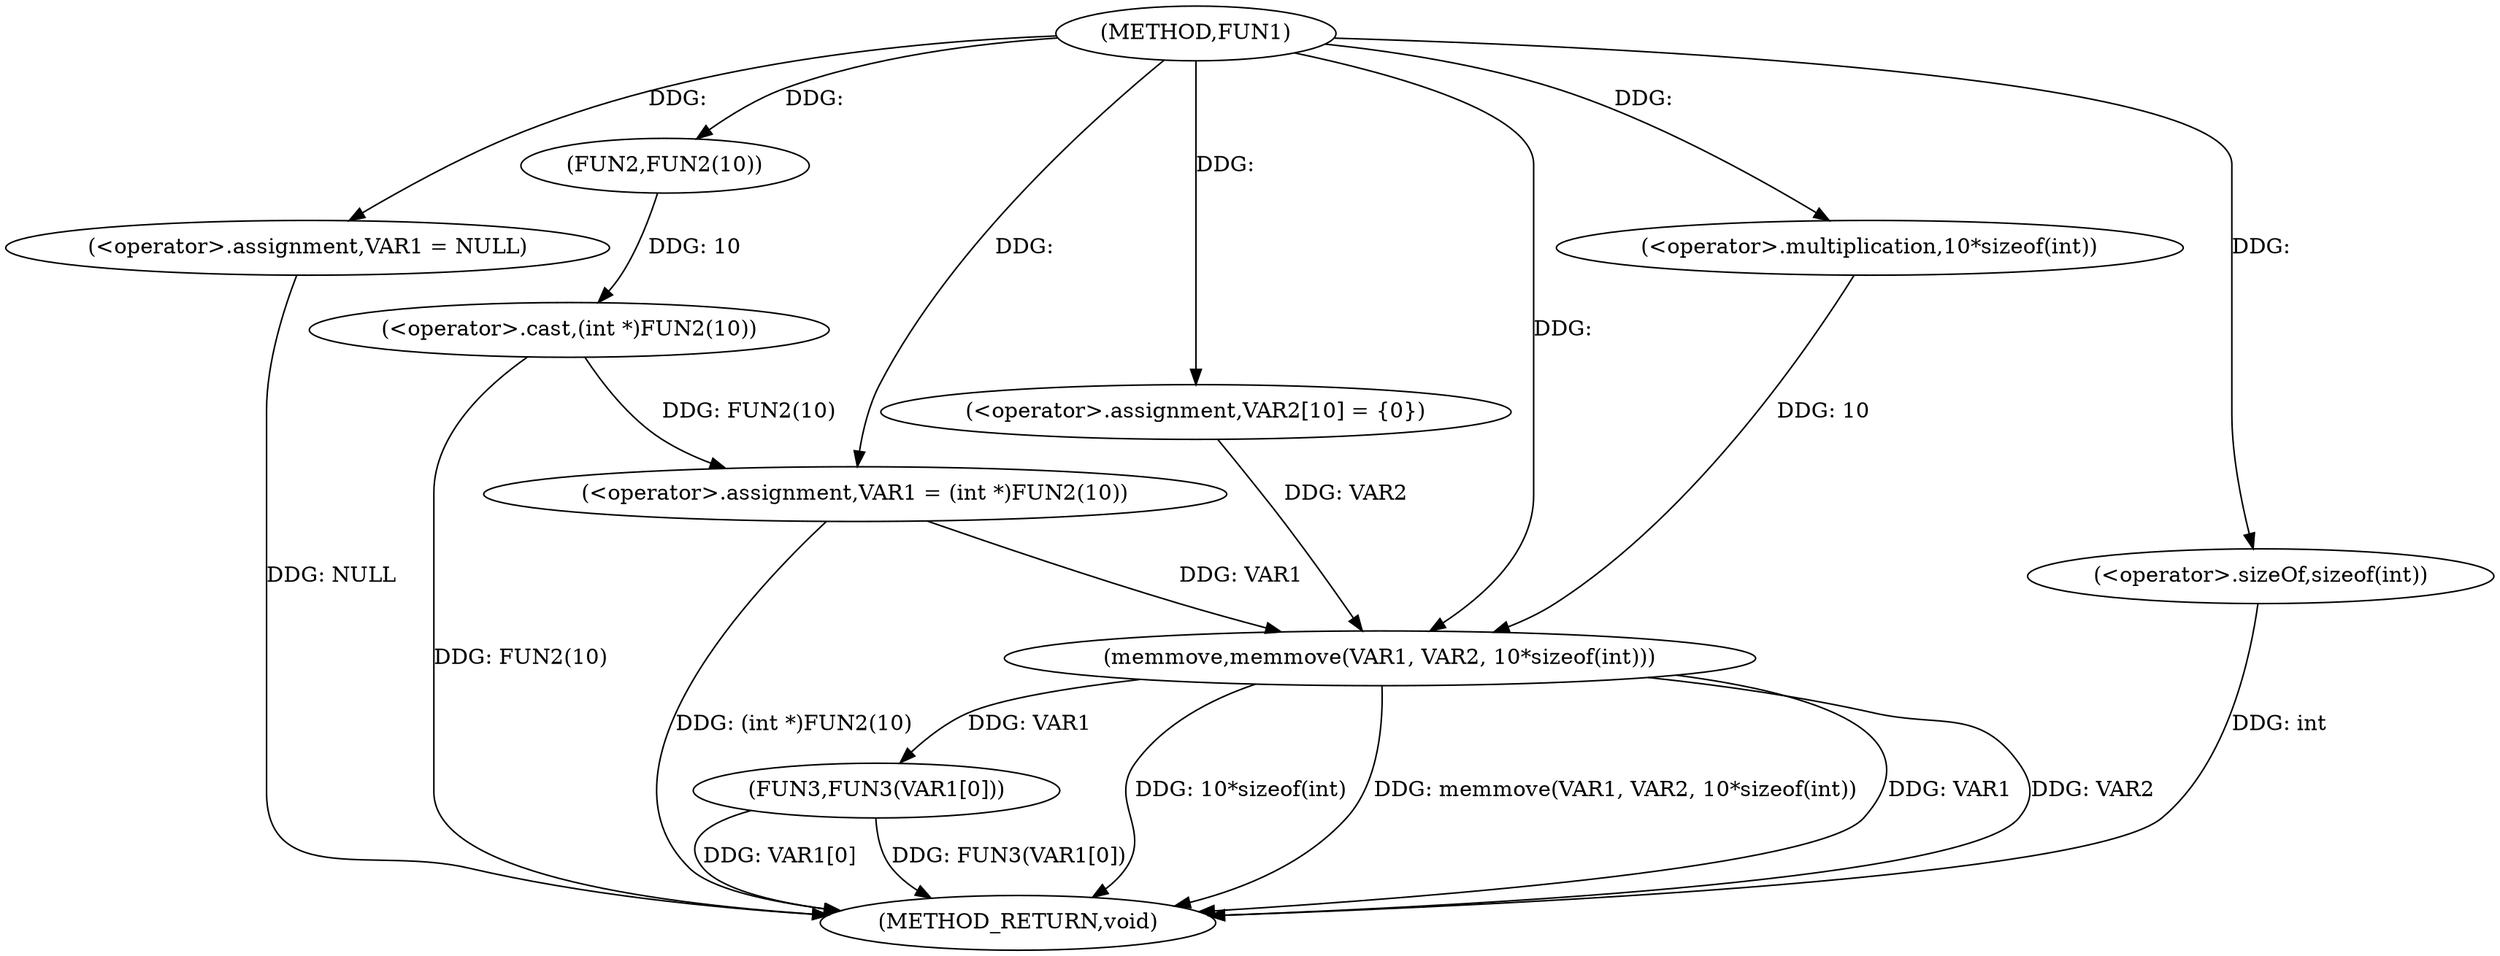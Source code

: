 digraph FUN1 {  
"1000100" [label = "(METHOD,FUN1)" ]
"1000129" [label = "(METHOD_RETURN,void)" ]
"1000103" [label = "(<operator>.assignment,VAR1 = NULL)" ]
"1000108" [label = "(<operator>.assignment,VAR1 = (int *)FUN2(10))" ]
"1000110" [label = "(<operator>.cast,(int *)FUN2(10))" ]
"1000112" [label = "(FUN2,FUN2(10))" ]
"1000116" [label = "(<operator>.assignment,VAR2[10] = {0})" ]
"1000118" [label = "(memmove,memmove(VAR1, VAR2, 10*sizeof(int)))" ]
"1000121" [label = "(<operator>.multiplication,10*sizeof(int))" ]
"1000123" [label = "(<operator>.sizeOf,sizeof(int))" ]
"1000125" [label = "(FUN3,FUN3(VAR1[0]))" ]
  "1000125" -> "1000129"  [ label = "DDG: VAR1[0]"] 
  "1000125" -> "1000129"  [ label = "DDG: FUN3(VAR1[0])"] 
  "1000103" -> "1000129"  [ label = "DDG: NULL"] 
  "1000118" -> "1000129"  [ label = "DDG: 10*sizeof(int)"] 
  "1000118" -> "1000129"  [ label = "DDG: memmove(VAR1, VAR2, 10*sizeof(int))"] 
  "1000110" -> "1000129"  [ label = "DDG: FUN2(10)"] 
  "1000118" -> "1000129"  [ label = "DDG: VAR1"] 
  "1000123" -> "1000129"  [ label = "DDG: int"] 
  "1000108" -> "1000129"  [ label = "DDG: (int *)FUN2(10)"] 
  "1000118" -> "1000129"  [ label = "DDG: VAR2"] 
  "1000100" -> "1000103"  [ label = "DDG: "] 
  "1000110" -> "1000108"  [ label = "DDG: FUN2(10)"] 
  "1000100" -> "1000108"  [ label = "DDG: "] 
  "1000112" -> "1000110"  [ label = "DDG: 10"] 
  "1000100" -> "1000112"  [ label = "DDG: "] 
  "1000100" -> "1000116"  [ label = "DDG: "] 
  "1000108" -> "1000118"  [ label = "DDG: VAR1"] 
  "1000100" -> "1000118"  [ label = "DDG: "] 
  "1000116" -> "1000118"  [ label = "DDG: VAR2"] 
  "1000121" -> "1000118"  [ label = "DDG: 10"] 
  "1000100" -> "1000121"  [ label = "DDG: "] 
  "1000100" -> "1000123"  [ label = "DDG: "] 
  "1000118" -> "1000125"  [ label = "DDG: VAR1"] 
}
